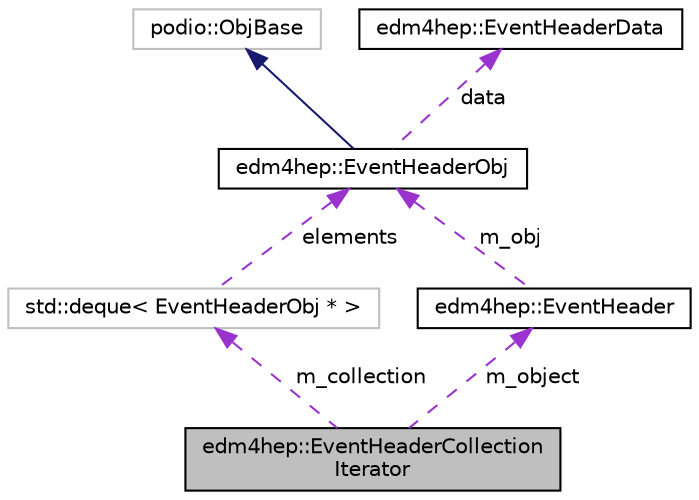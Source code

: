 digraph "edm4hep::EventHeaderCollectionIterator"
{
 // LATEX_PDF_SIZE
  edge [fontname="Helvetica",fontsize="10",labelfontname="Helvetica",labelfontsize="10"];
  node [fontname="Helvetica",fontsize="10",shape=record];
  Node1 [label="edm4hep::EventHeaderCollection\lIterator",height=0.2,width=0.4,color="black", fillcolor="grey75", style="filled", fontcolor="black",tooltip=" "];
  Node2 -> Node1 [dir="back",color="darkorchid3",fontsize="10",style="dashed",label=" m_collection" ,fontname="Helvetica"];
  Node2 [label="std::deque\< EventHeaderObj * \>",height=0.2,width=0.4,color="grey75", fillcolor="white", style="filled",tooltip=" "];
  Node3 -> Node2 [dir="back",color="darkorchid3",fontsize="10",style="dashed",label=" elements" ,fontname="Helvetica"];
  Node3 [label="edm4hep::EventHeaderObj",height=0.2,width=0.4,color="black", fillcolor="white", style="filled",URL="$classedm4hep_1_1_event_header_obj.html",tooltip=" "];
  Node4 -> Node3 [dir="back",color="midnightblue",fontsize="10",style="solid",fontname="Helvetica"];
  Node4 [label="podio::ObjBase",height=0.2,width=0.4,color="grey75", fillcolor="white", style="filled",tooltip=" "];
  Node5 -> Node3 [dir="back",color="darkorchid3",fontsize="10",style="dashed",label=" data" ,fontname="Helvetica"];
  Node5 [label="edm4hep::EventHeaderData",height=0.2,width=0.4,color="black", fillcolor="white", style="filled",URL="$classedm4hep_1_1_event_header_data.html",tooltip="Event Header."];
  Node6 -> Node1 [dir="back",color="darkorchid3",fontsize="10",style="dashed",label=" m_object" ,fontname="Helvetica"];
  Node6 [label="edm4hep::EventHeader",height=0.2,width=0.4,color="black", fillcolor="white", style="filled",URL="$classedm4hep_1_1_event_header.html",tooltip="Event Header."];
  Node3 -> Node6 [dir="back",color="darkorchid3",fontsize="10",style="dashed",label=" m_obj" ,fontname="Helvetica"];
}
